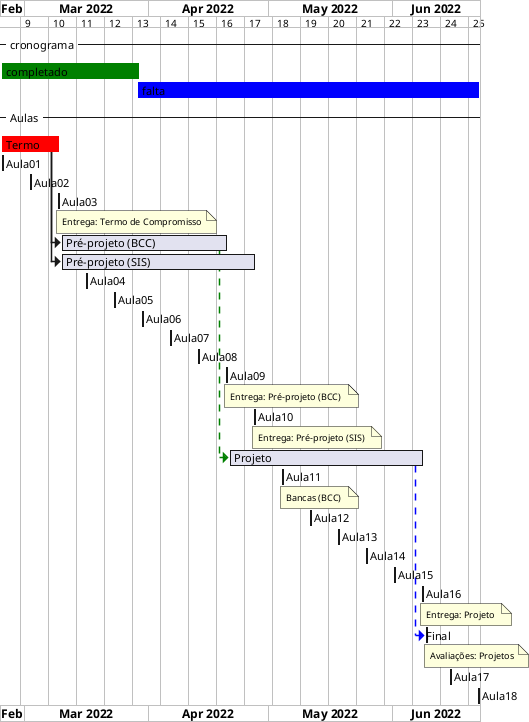 @startgantt

ganttscale weekly

Project starts 2022-02-23

-- cronograma -- 
[completado] is colored in green
[completado] starts 2022-02-23 and ends 2022-03-29
[falta] starts 2022-03-29 and ends 2022-06-22
[falta] is colored in blue

-- Aulas -- 
[Termo] is colored in Red
[Termo]  starts 2022-02-23 and ends 2022-03-09
[Aula01] starts 2022-02-23 and ends 2022-02-23
[Aula02] starts 2022-03-02 and ends 2022-03-02
[Aula03] starts 2022-03-09 and ends 2022-03-09
note bottom
Entrega: Termo de Compromisso
end note
[Pré-projeto (BCC)] starts at [Termo]'s end
[Pré-projeto (BCC)] ends 2022-04-20
[Pré-projeto (SIS)] starts at [Termo]'s end
[Pré-projeto (SIS)] ends 2022-04-27
[Aula04] starts 2022-03-16 and ends 2022-03-16
[Aula05] starts 2022-03-23 and ends 2022-03-23
[Aula06] starts 2022-03-30 and ends 2022-03-30
[Aula07] starts 2022-04-06 and ends 2022-04-06
[Aula08] starts 2022-04-13 and ends 2022-04-13
[Aula09] starts 2022-04-20 and ends 2022-04-20
note bottom
Entrega: Pré-projeto (BCC) 
end note
[Aula10] starts 2022-04-27 and ends 2022-04-27
note bottom
Entrega: Pré-projeto (SIS) 
end note
[Projeto] starts at [Pré-projeto (BCC)]'s end with green dashed link
[Projeto] ends 2022-06-08
[Aula11] starts 2022-05-04 and ends 2022-05-04
note bottom
Bancas (BCC) 
end note
[Aula12] starts 2022-05-11 and ends 2022-05-11
[Aula13] starts 2022-05-18 and ends 2022-05-18
[Aula14] starts 2022-05-25 and ends 2022-05-25
[Aula15] starts 2022-06-01 and ends 2022-06-01
[Aula16] starts 2022-06-08 and ends 2022-06-08
note bottom
Entrega: Projeto 
end note
[Final] starts at [Projeto]'s end with blue dashed link
[Final] ends 2022-06-08
note bottom
Avaliações: Projetos
end note
[Aula17] starts 2022-06-15 and ends 2022-06-15
[Aula18] starts 2022-06-22 and ends 2022-06-22

@endgantt